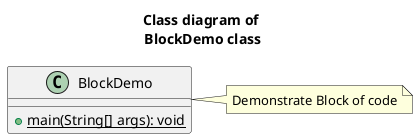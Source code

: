 @startuml
title Class diagram of \nBlockDemo class

class BlockDemo {
    {method} + {static} main(String[] args): void
}
note right of BlockDemo : Demonstrate Block of code
@enduml